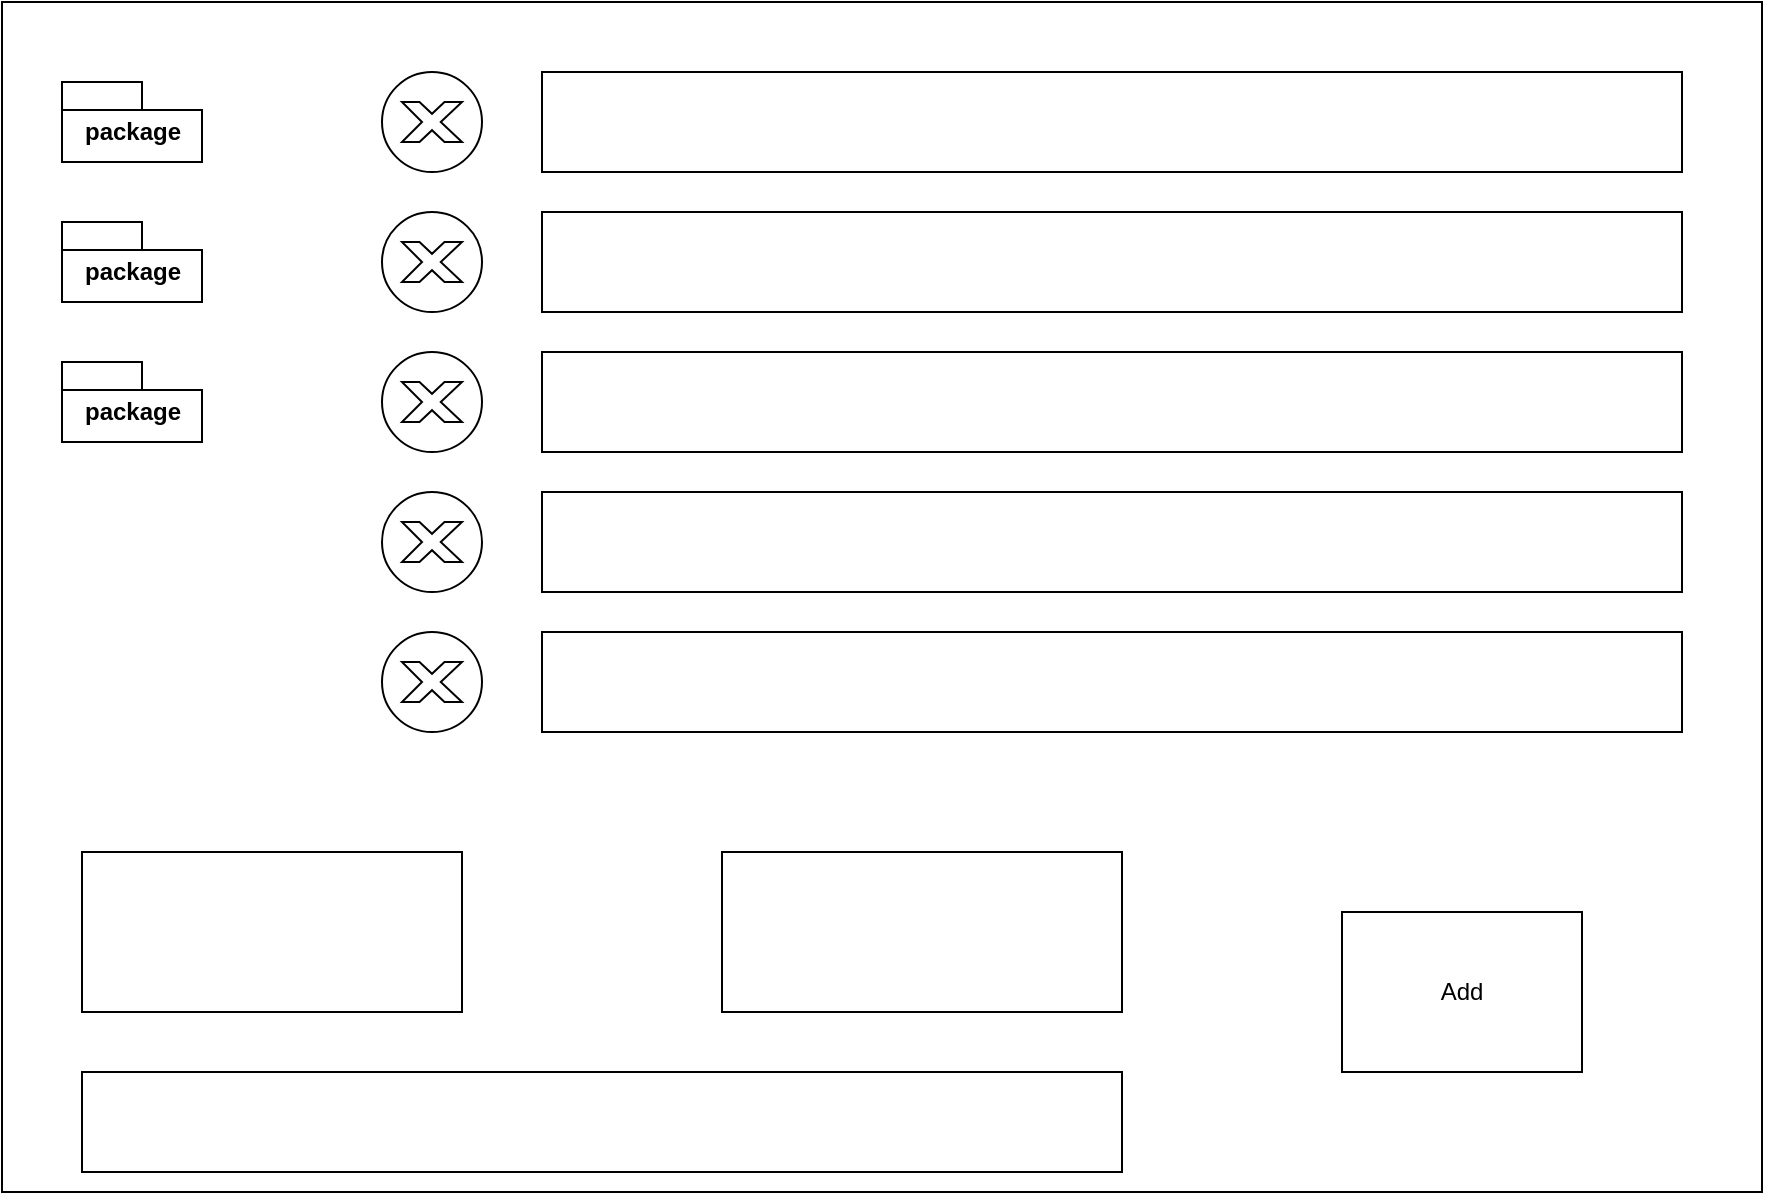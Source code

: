 <mxfile version="15.6.5" type="device"><diagram id="48BQZ-tLZ6guzYzw-RHa" name="Page-1"><mxGraphModel dx="1387" dy="779" grid="1" gridSize="10" guides="1" tooltips="1" connect="1" arrows="1" fold="1" page="1" pageScale="1" pageWidth="827" pageHeight="1169" math="0" shadow="0"><root><mxCell id="0"/><mxCell id="1" parent="0"/><mxCell id="DtyWDZnAN3m3JLkTOGpO-1" value="" style="rounded=0;whiteSpace=wrap;html=1;fillColor=default;strokeColor=default;fontColor=default;" parent="1" vertex="1"><mxGeometry x="10" y="75" width="880" height="595" as="geometry"/></mxCell><mxCell id="DtyWDZnAN3m3JLkTOGpO-2" value="" style="rounded=0;whiteSpace=wrap;html=1;fillColor=default;strokeColor=default;fontColor=default;" parent="1" vertex="1"><mxGeometry x="50" y="500" width="190" height="80" as="geometry"/></mxCell><mxCell id="DtyWDZnAN3m3JLkTOGpO-3" value="" style="rounded=0;whiteSpace=wrap;html=1;fillColor=default;strokeColor=default;fontColor=default;" parent="1" vertex="1"><mxGeometry x="370" y="500" width="200" height="80" as="geometry"/></mxCell><mxCell id="DtyWDZnAN3m3JLkTOGpO-4" value="" style="rounded=0;whiteSpace=wrap;html=1;fillColor=default;strokeColor=default;fontColor=default;" parent="1" vertex="1"><mxGeometry x="50" y="610" width="520" height="50" as="geometry"/></mxCell><mxCell id="DtyWDZnAN3m3JLkTOGpO-5" value="Add" style="rounded=0;whiteSpace=wrap;html=1;fillColor=default;strokeColor=default;fontColor=default;" parent="1" vertex="1"><mxGeometry x="680" y="530" width="120" height="80" as="geometry"/></mxCell><mxCell id="DtyWDZnAN3m3JLkTOGpO-7" value="" style="ellipse;whiteSpace=wrap;html=1;aspect=fixed;fillColor=default;strokeColor=default;fontColor=default;" parent="1" vertex="1"><mxGeometry x="200" y="110" width="50" height="50" as="geometry"/></mxCell><mxCell id="DtyWDZnAN3m3JLkTOGpO-8" value="" style="ellipse;whiteSpace=wrap;html=1;aspect=fixed;fillColor=default;strokeColor=default;fontColor=default;" parent="1" vertex="1"><mxGeometry x="200" y="180" width="50" height="50" as="geometry"/></mxCell><mxCell id="DtyWDZnAN3m3JLkTOGpO-9" value="" style="ellipse;whiteSpace=wrap;html=1;aspect=fixed;fillColor=default;strokeColor=default;fontColor=default;" parent="1" vertex="1"><mxGeometry x="200" y="250" width="50" height="50" as="geometry"/></mxCell><mxCell id="DtyWDZnAN3m3JLkTOGpO-10" value="" style="ellipse;whiteSpace=wrap;html=1;aspect=fixed;fillColor=default;strokeColor=default;fontColor=default;" parent="1" vertex="1"><mxGeometry x="200" y="320" width="50" height="50" as="geometry"/></mxCell><mxCell id="DtyWDZnAN3m3JLkTOGpO-11" value="" style="ellipse;whiteSpace=wrap;html=1;aspect=fixed;fillColor=default;strokeColor=default;fontColor=default;" parent="1" vertex="1"><mxGeometry x="200" y="390" width="50" height="50" as="geometry"/></mxCell><mxCell id="DtyWDZnAN3m3JLkTOGpO-12" value="" style="rounded=0;whiteSpace=wrap;html=1;fillColor=default;strokeColor=default;fontColor=default;" parent="1" vertex="1"><mxGeometry x="280" y="110" width="570" height="50" as="geometry"/></mxCell><mxCell id="DtyWDZnAN3m3JLkTOGpO-13" value="" style="rounded=0;whiteSpace=wrap;html=1;fillColor=default;strokeColor=default;fontColor=default;" parent="1" vertex="1"><mxGeometry x="280" y="180" width="570" height="50" as="geometry"/></mxCell><mxCell id="DtyWDZnAN3m3JLkTOGpO-14" value="" style="rounded=0;whiteSpace=wrap;html=1;fillColor=default;strokeColor=default;fontColor=default;" parent="1" vertex="1"><mxGeometry x="280" y="250" width="570" height="50" as="geometry"/></mxCell><mxCell id="DtyWDZnAN3m3JLkTOGpO-15" value="" style="rounded=0;whiteSpace=wrap;html=1;fillColor=default;strokeColor=default;fontColor=default;" parent="1" vertex="1"><mxGeometry x="280" y="320" width="570" height="50" as="geometry"/></mxCell><mxCell id="DtyWDZnAN3m3JLkTOGpO-16" value="" style="rounded=0;whiteSpace=wrap;html=1;fillColor=default;strokeColor=default;fontColor=default;" parent="1" vertex="1"><mxGeometry x="280" y="390" width="570" height="50" as="geometry"/></mxCell><mxCell id="DtyWDZnAN3m3JLkTOGpO-19" value="" style="verticalLabelPosition=bottom;verticalAlign=top;html=1;shape=mxgraph.basic.x;fillColor=default;strokeColor=default;fontColor=default;" parent="1" vertex="1"><mxGeometry x="210" y="405" width="30" height="20" as="geometry"/></mxCell><mxCell id="DtyWDZnAN3m3JLkTOGpO-20" value="" style="verticalLabelPosition=bottom;verticalAlign=top;html=1;shape=mxgraph.basic.x;fillColor=default;strokeColor=default;fontColor=default;" parent="1" vertex="1"><mxGeometry x="210" y="335" width="30" height="20" as="geometry"/></mxCell><mxCell id="DtyWDZnAN3m3JLkTOGpO-21" value="" style="verticalLabelPosition=bottom;verticalAlign=top;html=1;shape=mxgraph.basic.x;fillColor=default;strokeColor=default;fontColor=default;" parent="1" vertex="1"><mxGeometry x="210" y="265" width="30" height="20" as="geometry"/></mxCell><mxCell id="DtyWDZnAN3m3JLkTOGpO-22" value="" style="verticalLabelPosition=bottom;verticalAlign=top;html=1;shape=mxgraph.basic.x;fillColor=default;strokeColor=default;fontColor=default;" parent="1" vertex="1"><mxGeometry x="210" y="195" width="30" height="20" as="geometry"/></mxCell><mxCell id="DtyWDZnAN3m3JLkTOGpO-23" value="" style="verticalLabelPosition=bottom;verticalAlign=top;html=1;shape=mxgraph.basic.x;fillColor=default;strokeColor=default;fontColor=default;" parent="1" vertex="1"><mxGeometry x="210" y="125" width="30" height="20" as="geometry"/></mxCell><mxCell id="iZVA_WuwYtEM1M7ct63m-2" value="package" style="shape=folder;fontStyle=1;spacingTop=10;tabWidth=40;tabHeight=14;tabPosition=left;html=1;fontColor=default;strokeColor=default;fillColor=default;" parent="1" vertex="1"><mxGeometry x="40" y="115" width="70" height="40" as="geometry"/></mxCell><mxCell id="iZVA_WuwYtEM1M7ct63m-3" value="package" style="shape=folder;fontStyle=1;spacingTop=10;tabWidth=40;tabHeight=14;tabPosition=left;html=1;fontColor=default;strokeColor=default;fillColor=default;" parent="1" vertex="1"><mxGeometry x="40" y="185" width="70" height="40" as="geometry"/></mxCell><mxCell id="iZVA_WuwYtEM1M7ct63m-4" value="package" style="shape=folder;fontStyle=1;spacingTop=10;tabWidth=40;tabHeight=14;tabPosition=left;html=1;fontColor=default;strokeColor=default;fillColor=default;" parent="1" vertex="1"><mxGeometry x="40" y="255" width="70" height="40" as="geometry"/></mxCell></root></mxGraphModel></diagram></mxfile>